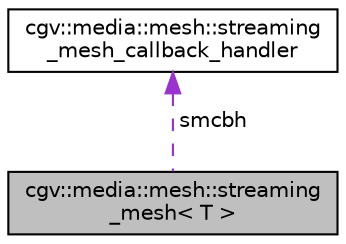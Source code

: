 digraph "cgv::media::mesh::streaming_mesh&lt; T &gt;"
{
  bgcolor="transparent";
  edge [fontname="Helvetica",fontsize="10",labelfontname="Helvetica",labelfontsize="10"];
  node [fontname="Helvetica",fontsize="10",shape=record];
  Node1 [label="cgv::media::mesh::streaming\l_mesh\< T \>",height=0.2,width=0.4,color="black", fillcolor="grey75", style="filled", fontcolor="black"];
  Node2 -> Node1 [dir="back",color="darkorchid3",fontsize="10",style="dashed",label=" smcbh" ,fontname="Helvetica"];
  Node2 [label="cgv::media::mesh::streaming\l_mesh_callback_handler",height=0.2,width=0.4,color="black",URL="$a00160.html"];
}
